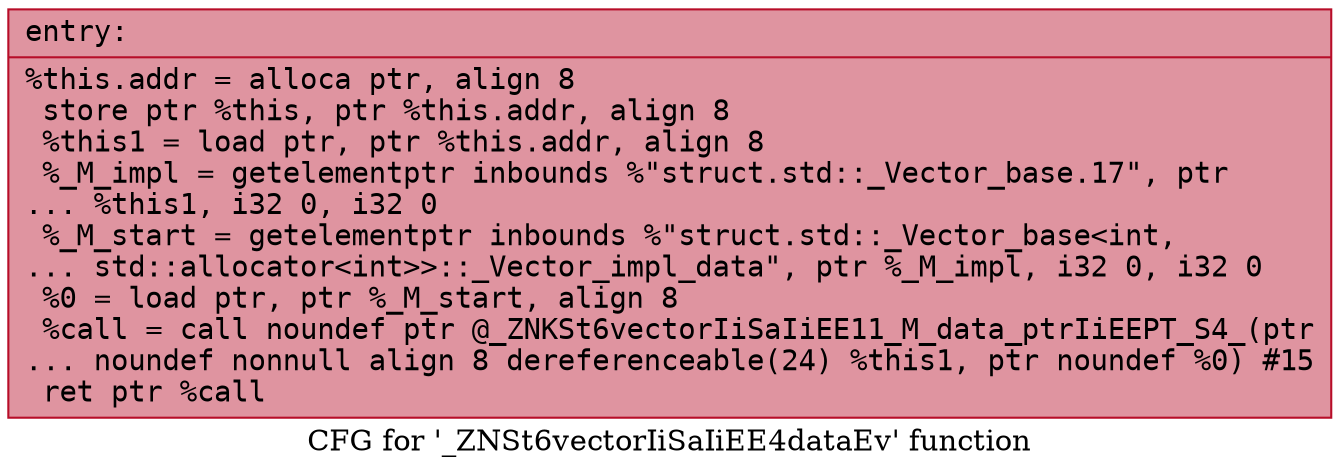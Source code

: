 digraph "CFG for '_ZNSt6vectorIiSaIiEE4dataEv' function" {
	label="CFG for '_ZNSt6vectorIiSaIiEE4dataEv' function";

	Node0x55aea90319d0 [shape=record,color="#b70d28ff", style=filled, fillcolor="#b70d2870" fontname="Courier",label="{entry:\l|  %this.addr = alloca ptr, align 8\l  store ptr %this, ptr %this.addr, align 8\l  %this1 = load ptr, ptr %this.addr, align 8\l  %_M_impl = getelementptr inbounds %\"struct.std::_Vector_base.17\", ptr\l... %this1, i32 0, i32 0\l  %_M_start = getelementptr inbounds %\"struct.std::_Vector_base\<int,\l... std::allocator\<int\>\>::_Vector_impl_data\", ptr %_M_impl, i32 0, i32 0\l  %0 = load ptr, ptr %_M_start, align 8\l  %call = call noundef ptr @_ZNKSt6vectorIiSaIiEE11_M_data_ptrIiEEPT_S4_(ptr\l... noundef nonnull align 8 dereferenceable(24) %this1, ptr noundef %0) #15\l  ret ptr %call\l}"];
}
